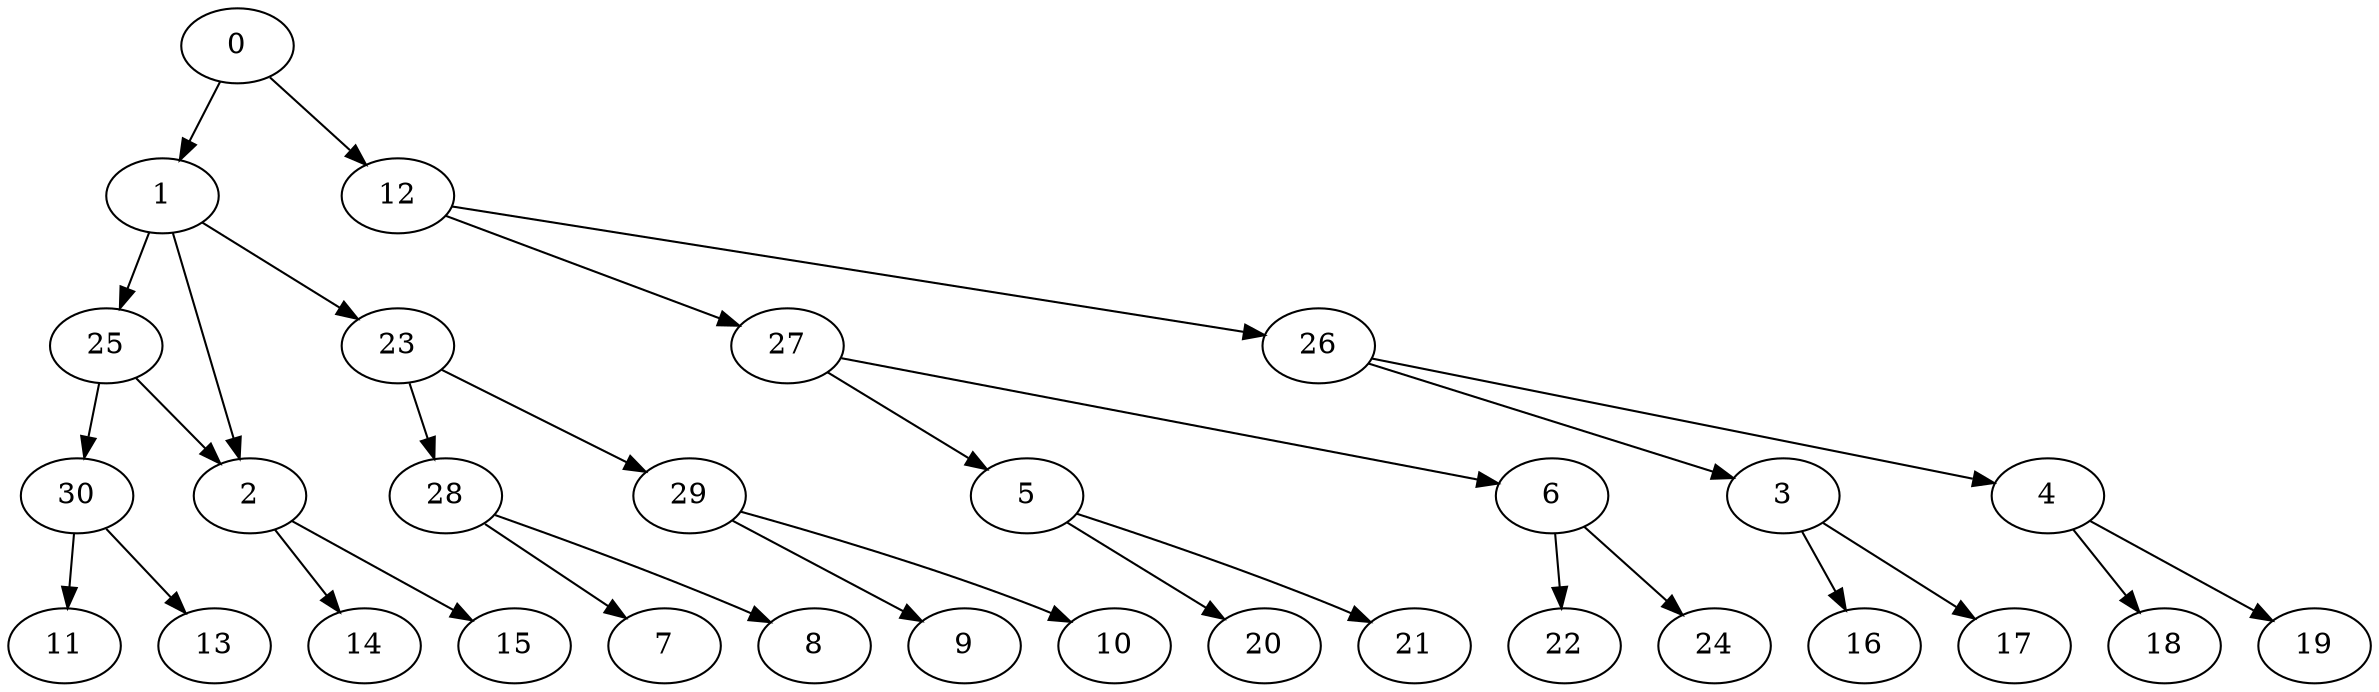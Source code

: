 digraph g {
0;
1;
2;
3;
4;
5;
6;
7;
8;
9;
10;
11;
12;
13;
14;
15;
16;
17;
18;
19;
20;
21;
22;
23;
24;
25;
26;
27;
28;
29;
30;
0 -> 1 [weight=0];
0 -> 12 [weight=0];
1 -> 23 [weight=0];
1 -> 25 [weight=0];
1 -> 2 [weight=0];
2 -> 14 [weight=0];
2 -> 15 [weight=0];
3 -> 16 [weight=0];
3 -> 17 [weight=0];
4 -> 18 [weight=0];
4 -> 19 [weight=0];
5 -> 20 [weight=0];
5 -> 21 [weight=0];
6 -> 22 [weight=0];
6 -> 24 [weight=0];
12 -> 26 [weight=0];
12 -> 27 [weight=0];
23 -> 28 [weight=0];
23 -> 29 [weight=0];
25 -> 30 [weight=0];
25 -> 2 [weight=0];
26 -> 3 [weight=0];
26 -> 4 [weight=0];
27 -> 5 [weight=0];
27 -> 6 [weight=0];
28 -> 7 [weight=0];
28 -> 8 [weight=0];
29 -> 9 [weight=0];
29 -> 10 [weight=0];
30 -> 11 [weight=0];
30 -> 13 [weight=0];
}
